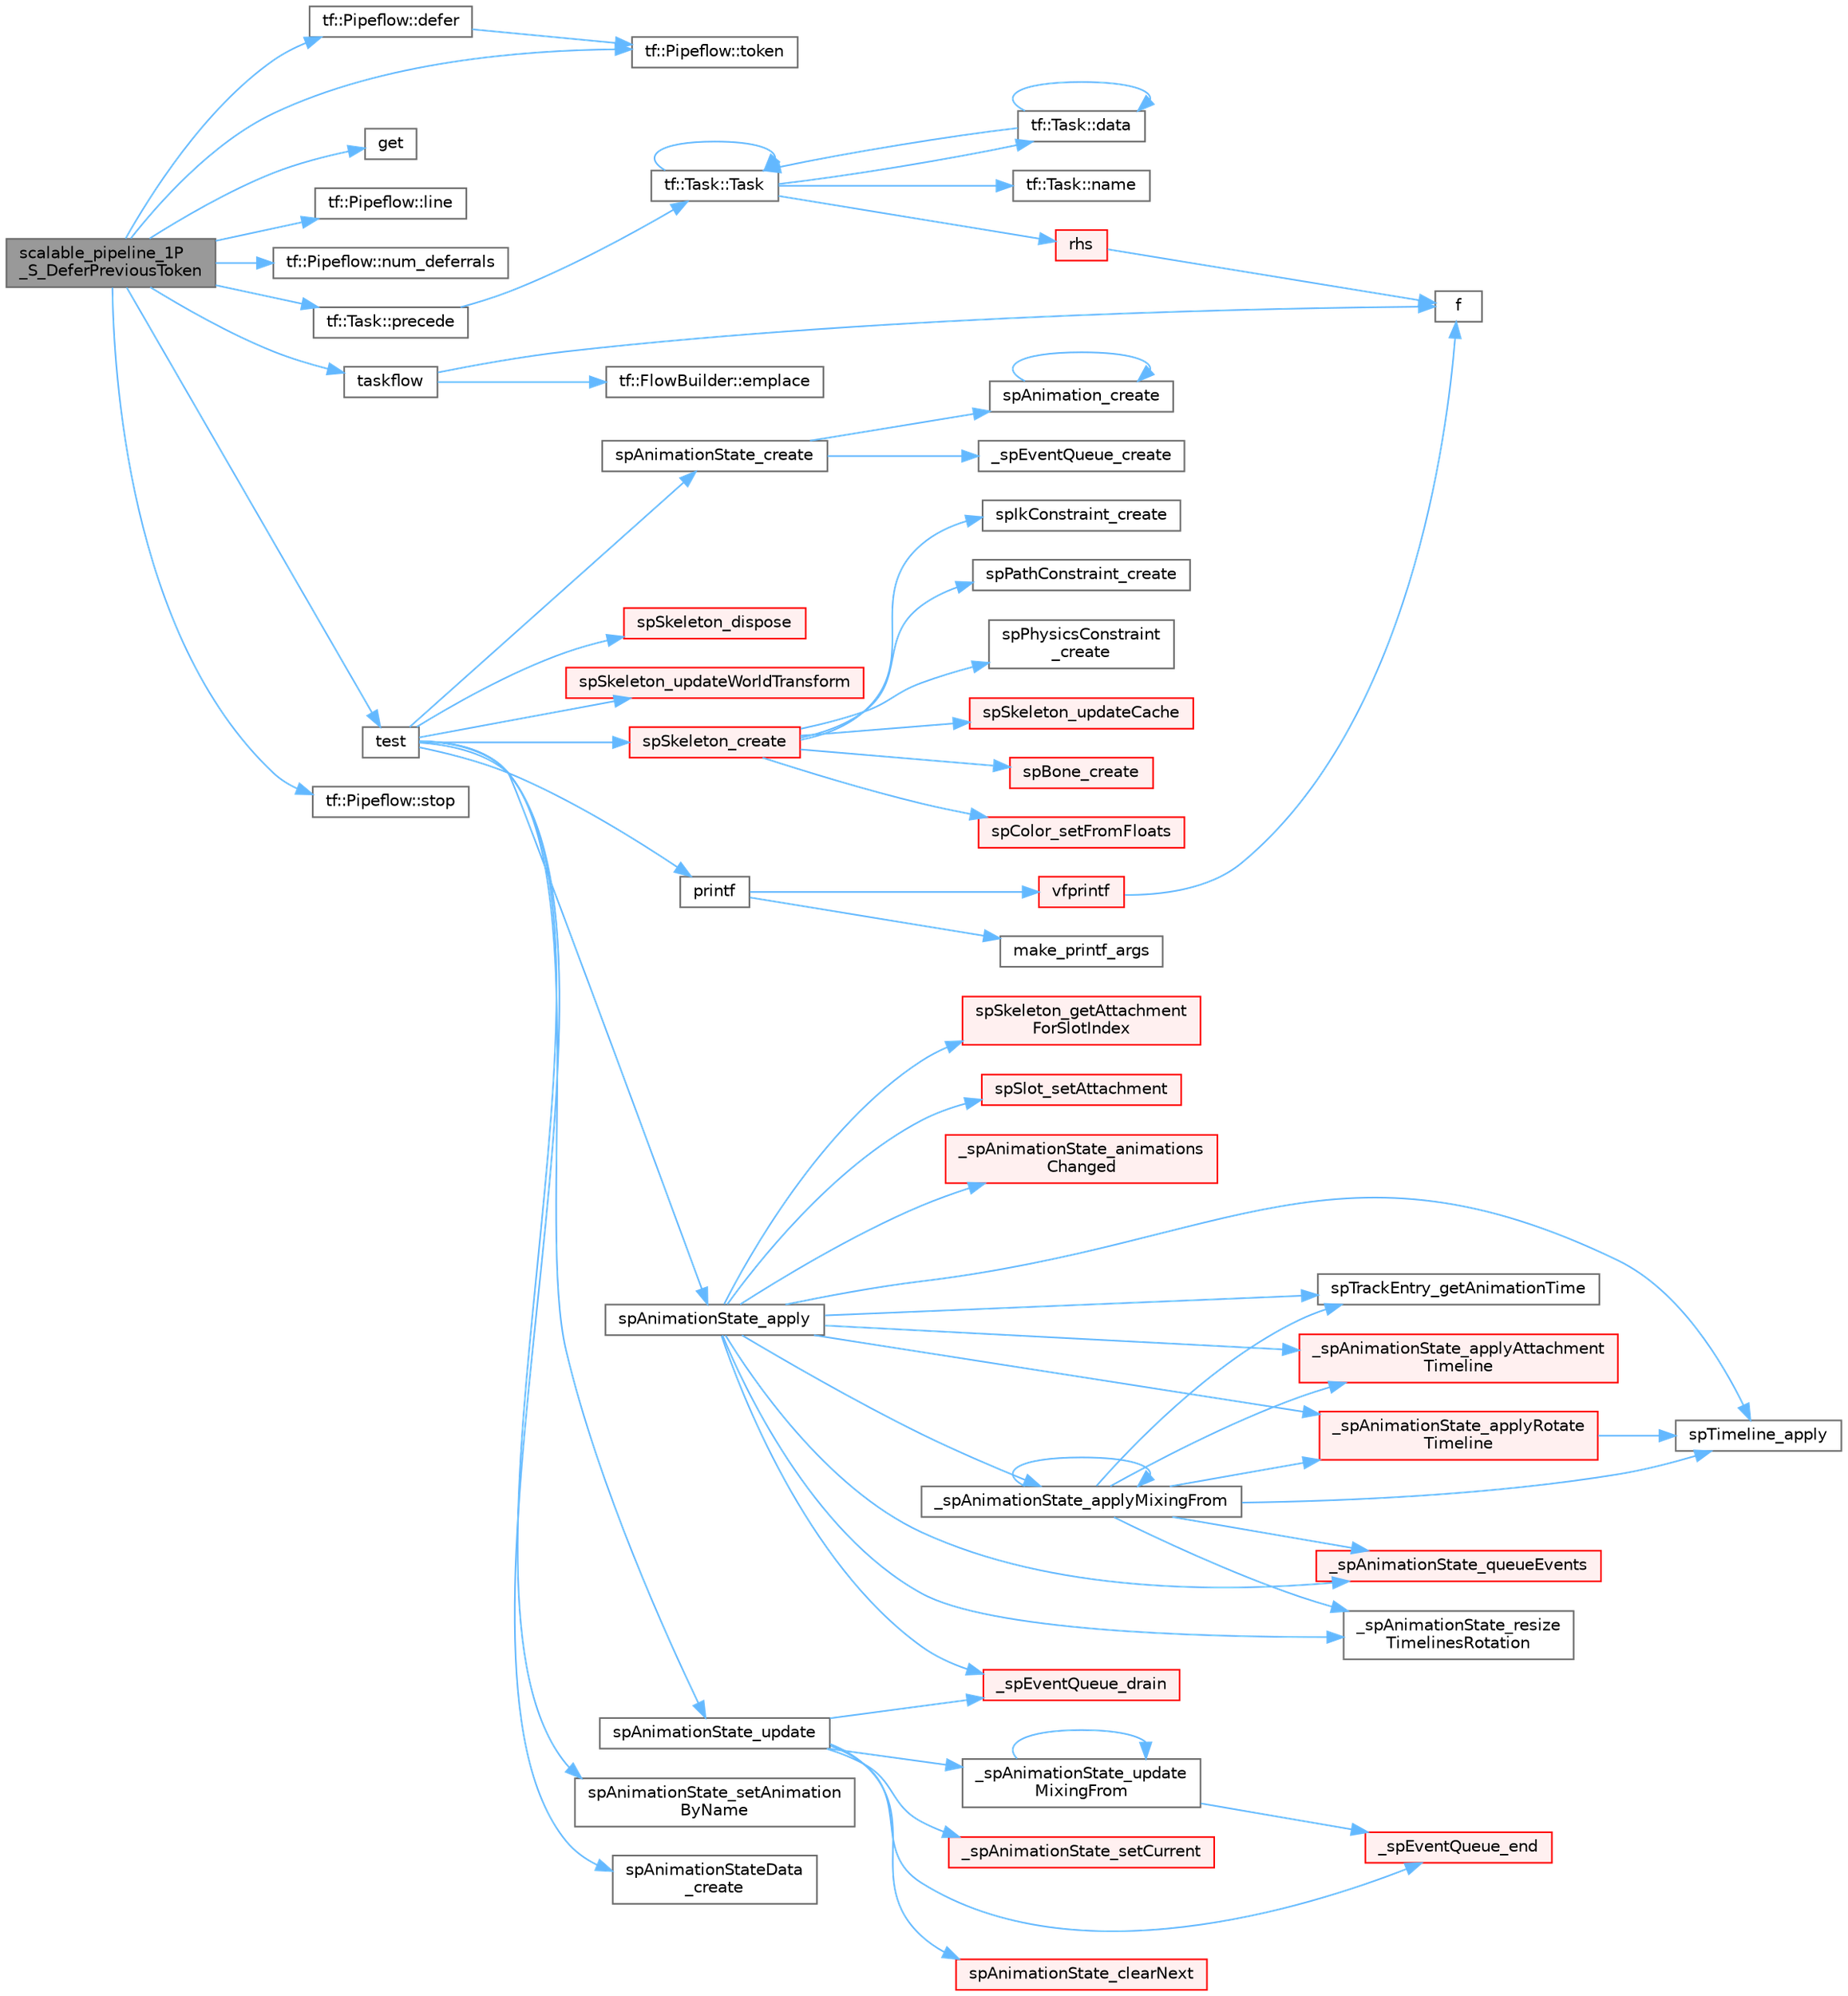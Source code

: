 digraph "scalable_pipeline_1P_S_DeferPreviousToken"
{
 // LATEX_PDF_SIZE
  bgcolor="transparent";
  edge [fontname=Helvetica,fontsize=10,labelfontname=Helvetica,labelfontsize=10];
  node [fontname=Helvetica,fontsize=10,shape=box,height=0.2,width=0.4];
  rankdir="LR";
  Node1 [id="Node000001",label="scalable_pipeline_1P\l_S_DeferPreviousToken",height=0.2,width=0.4,color="gray40", fillcolor="grey60", style="filled", fontcolor="black",tooltip=" "];
  Node1 -> Node2 [id="edge68_Node000001_Node000002",color="steelblue1",style="solid",tooltip=" "];
  Node2 [id="Node000002",label="tf::Pipeflow::defer",height=0.2,width=0.4,color="grey40", fillcolor="white", style="filled",URL="$classtf_1_1_pipeflow.html#a5fbd2326b68a69826423bf0528a7c961",tooltip="pushes token in _dependents"];
  Node2 -> Node3 [id="edge69_Node000002_Node000003",color="steelblue1",style="solid",tooltip=" "];
  Node3 [id="Node000003",label="tf::Pipeflow::token",height=0.2,width=0.4,color="grey40", fillcolor="white", style="filled",URL="$classtf_1_1_pipeflow.html#a295e5d884665c076f4ef5d78139f7c51",tooltip="queries the token identifier"];
  Node1 -> Node4 [id="edge70_Node000001_Node000004",color="steelblue1",style="solid",tooltip=" "];
  Node4 [id="Node000004",label="get",height=0.2,width=0.4,color="grey40", fillcolor="white", style="filled",URL="$stdlist__overload_8cpp.html#a120a90058439faee14791b33f94c0693",tooltip=" "];
  Node1 -> Node5 [id="edge71_Node000001_Node000005",color="steelblue1",style="solid",tooltip=" "];
  Node5 [id="Node000005",label="tf::Pipeflow::line",height=0.2,width=0.4,color="grey40", fillcolor="white", style="filled",URL="$classtf_1_1_pipeflow.html#afee054e6a99965d4b3e36ff903227e6c",tooltip="queries the line identifier of the present token"];
  Node1 -> Node6 [id="edge72_Node000001_Node000006",color="steelblue1",style="solid",tooltip=" "];
  Node6 [id="Node000006",label="tf::Pipeflow::num_deferrals",height=0.2,width=0.4,color="grey40", fillcolor="white", style="filled",URL="$classtf_1_1_pipeflow.html#a2f909c75e15b6bdf83faf2c0b74c7a74",tooltip="queries the number of deferrals"];
  Node1 -> Node7 [id="edge73_Node000001_Node000007",color="steelblue1",style="solid",tooltip=" "];
  Node7 [id="Node000007",label="tf::Task::precede",height=0.2,width=0.4,color="grey40", fillcolor="white", style="filled",URL="$classtf_1_1_task.html#a8c78c453295a553c1c016e4062da8588",tooltip="adds precedence links from this to other tasks"];
  Node7 -> Node8 [id="edge74_Node000007_Node000008",color="steelblue1",style="solid",tooltip=" "];
  Node8 [id="Node000008",label="tf::Task::Task",height=0.2,width=0.4,color="grey40", fillcolor="white", style="filled",URL="$classtf_1_1_task.html#a5ed7ba63e8eeaa0f21fe08c80aa474ba",tooltip="constructs an empty task"];
  Node8 -> Node9 [id="edge75_Node000008_Node000009",color="steelblue1",style="solid",tooltip=" "];
  Node9 [id="Node000009",label="tf::Task::data",height=0.2,width=0.4,color="grey40", fillcolor="white", style="filled",URL="$classtf_1_1_task.html#afd82ab6d6518d1142a72c4d2c97ff114",tooltip="assigns pointer to user data"];
  Node9 -> Node9 [id="edge76_Node000009_Node000009",color="steelblue1",style="solid",tooltip=" "];
  Node9 -> Node8 [id="edge77_Node000009_Node000008",color="steelblue1",style="solid",tooltip=" "];
  Node8 -> Node10 [id="edge78_Node000008_Node000010",color="steelblue1",style="solid",tooltip=" "];
  Node10 [id="Node000010",label="tf::Task::name",height=0.2,width=0.4,color="grey40", fillcolor="white", style="filled",URL="$classtf_1_1_task.html#a08ada0425b490997b6ff7f310107e5e3",tooltip="queries the name of the task"];
  Node8 -> Node11 [id="edge79_Node000008_Node000011",color="steelblue1",style="solid",tooltip=" "];
  Node11 [id="Node000011",label="rhs",height=0.2,width=0.4,color="red", fillcolor="#FFF0F0", style="filled",URL="$poisson_8cpp.html#a38c677f5cc4e47bc7505aef707c1bb83",tooltip=" "];
  Node11 -> Node12 [id="edge80_Node000011_Node000012",color="steelblue1",style="solid",tooltip=" "];
  Node12 [id="Node000012",label="f",height=0.2,width=0.4,color="grey40", fillcolor="white", style="filled",URL="$cxx11__tensor__map_8cpp.html#a7f507fea02198f6cb81c86640c7b1a4e",tooltip=" "];
  Node8 -> Node8 [id="edge81_Node000008_Node000008",color="steelblue1",style="solid",tooltip=" "];
  Node1 -> Node16 [id="edge82_Node000001_Node000016",color="steelblue1",style="solid",tooltip=" "];
  Node16 [id="Node000016",label="tf::Pipeflow::stop",height=0.2,width=0.4,color="grey40", fillcolor="white", style="filled",URL="$classtf_1_1_pipeflow.html#a830b7f204cb87fff17e8d424918d9453",tooltip="stops the pipeline scheduling"];
  Node1 -> Node17 [id="edge83_Node000001_Node000017",color="steelblue1",style="solid",tooltip=" "];
  Node17 [id="Node000017",label="taskflow",height=0.2,width=0.4,color="grey40", fillcolor="white", style="filled",URL="$sandbox_2jacobi_2taskflow_8cpp.html#a47af48e377b7c0ac855c12acd5b69b1e",tooltip=" "];
  Node17 -> Node18 [id="edge84_Node000017_Node000018",color="steelblue1",style="solid",tooltip=" "];
  Node18 [id="Node000018",label="tf::FlowBuilder::emplace",height=0.2,width=0.4,color="grey40", fillcolor="white", style="filled",URL="$classtf_1_1_flow_builder.html#a60d7a666cab71ecfa3010b2efb0d6b57",tooltip="creates a static task"];
  Node17 -> Node12 [id="edge85_Node000017_Node000012",color="steelblue1",style="solid",tooltip=" "];
  Node1 -> Node19 [id="edge86_Node000001_Node000019",color="steelblue1",style="solid",tooltip=" "];
  Node19 [id="Node000019",label="test",height=0.2,width=0.4,color="grey40", fillcolor="white", style="filled",URL="$external_2spine-runtimes_2spine-sfml_2c_2example_2main_8cpp.html#aac5f14f710620d78720c06cd063ec0ca",tooltip=" "];
  Node19 -> Node20 [id="edge87_Node000019_Node000020",color="steelblue1",style="solid",tooltip=" "];
  Node20 [id="Node000020",label="printf",height=0.2,width=0.4,color="grey40", fillcolor="white", style="filled",URL="$printf_8h.html#aee3ed3a831f25f07e7be3919fff2203a",tooltip=" "];
  Node20 -> Node21 [id="edge88_Node000020_Node000021",color="steelblue1",style="solid",tooltip=" "];
  Node21 [id="Node000021",label="make_printf_args",height=0.2,width=0.4,color="grey40", fillcolor="white", style="filled",URL="$printf_8h.html#a27dcc0efcda04388971dbea3c875f122",tooltip=" "];
  Node20 -> Node22 [id="edge89_Node000020_Node000022",color="steelblue1",style="solid",tooltip=" "];
  Node22 [id="Node000022",label="vfprintf",height=0.2,width=0.4,color="red", fillcolor="#FFF0F0", style="filled",URL="$printf_8h.html#abb30aad964fc771fb52cf3ad88649df2",tooltip=" "];
  Node22 -> Node12 [id="edge90_Node000022_Node000012",color="steelblue1",style="solid",tooltip=" "];
  Node19 -> Node50 [id="edge91_Node000019_Node000050",color="steelblue1",style="solid",tooltip=" "];
  Node50 [id="Node000050",label="spAnimationState_apply",height=0.2,width=0.4,color="grey40", fillcolor="white", style="filled",URL="$_animation_state_8c.html#a121811397a5e69b5d84b141172a860ad",tooltip=" "];
  Node50 -> Node51 [id="edge92_Node000050_Node000051",color="steelblue1",style="solid",tooltip=" "];
  Node51 [id="Node000051",label="_spAnimationState_animations\lChanged",height=0.2,width=0.4,color="red", fillcolor="#FFF0F0", style="filled",URL="$_animation_state_8c.html#a2e9127da71404d2e7f6715635f59714d",tooltip=" "];
  Node50 -> Node57 [id="edge93_Node000050_Node000057",color="steelblue1",style="solid",tooltip=" "];
  Node57 [id="Node000057",label="_spAnimationState_applyAttachment\lTimeline",height=0.2,width=0.4,color="red", fillcolor="#FFF0F0", style="filled",URL="$_animation_state_8c.html#a552cd264b22c69404ce34e0e773bcaa7",tooltip=" "];
  Node50 -> Node64 [id="edge94_Node000050_Node000064",color="steelblue1",style="solid",tooltip=" "];
  Node64 [id="Node000064",label="_spAnimationState_applyMixingFrom",height=0.2,width=0.4,color="grey40", fillcolor="white", style="filled",URL="$_animation_state_8c.html#ad872d0ff5d38b3ad75d02684ee46e3ef",tooltip=" "];
  Node64 -> Node57 [id="edge95_Node000064_Node000057",color="steelblue1",style="solid",tooltip=" "];
  Node64 -> Node64 [id="edge96_Node000064_Node000064",color="steelblue1",style="solid",tooltip=" "];
  Node64 -> Node65 [id="edge97_Node000064_Node000065",color="steelblue1",style="solid",tooltip=" "];
  Node65 [id="Node000065",label="_spAnimationState_applyRotate\lTimeline",height=0.2,width=0.4,color="red", fillcolor="#FFF0F0", style="filled",URL="$_animation_state_8c.html#a807375db0ba9e1c5a66ba60c03967a16",tooltip=" "];
  Node65 -> Node68 [id="edge98_Node000065_Node000068",color="steelblue1",style="solid",tooltip=" "];
  Node68 [id="Node000068",label="spTimeline_apply",height=0.2,width=0.4,color="grey40", fillcolor="white", style="filled",URL="$_animation_8c.html#a8f8846b1f976e08e2825cd8f2e4fed2a",tooltip=" "];
  Node64 -> Node69 [id="edge99_Node000064_Node000069",color="steelblue1",style="solid",tooltip=" "];
  Node69 [id="Node000069",label="_spAnimationState_queueEvents",height=0.2,width=0.4,color="red", fillcolor="#FFF0F0", style="filled",URL="$_animation_state_8c.html#a03841b3426944328c63e8dc965e5d202",tooltip=" "];
  Node64 -> Node76 [id="edge100_Node000064_Node000076",color="steelblue1",style="solid",tooltip=" "];
  Node76 [id="Node000076",label="_spAnimationState_resize\lTimelinesRotation",height=0.2,width=0.4,color="grey40", fillcolor="white", style="filled",URL="$_animation_state_8c.html#a586eb5371b2ecd094a959fb59981c011",tooltip=" "];
  Node64 -> Node68 [id="edge101_Node000064_Node000068",color="steelblue1",style="solid",tooltip=" "];
  Node64 -> Node77 [id="edge102_Node000064_Node000077",color="steelblue1",style="solid",tooltip=" "];
  Node77 [id="Node000077",label="spTrackEntry_getAnimationTime",height=0.2,width=0.4,color="grey40", fillcolor="white", style="filled",URL="$_animation_state_8c.html#a16e885e6da856346be434e44d94fff4d",tooltip=" "];
  Node50 -> Node65 [id="edge103_Node000050_Node000065",color="steelblue1",style="solid",tooltip=" "];
  Node50 -> Node69 [id="edge104_Node000050_Node000069",color="steelblue1",style="solid",tooltip=" "];
  Node50 -> Node76 [id="edge105_Node000050_Node000076",color="steelblue1",style="solid",tooltip=" "];
  Node50 -> Node78 [id="edge106_Node000050_Node000078",color="steelblue1",style="solid",tooltip=" "];
  Node78 [id="Node000078",label="_spEventQueue_drain",height=0.2,width=0.4,color="red", fillcolor="#FFF0F0", style="filled",URL="$_animation_state_8c.html#a2bb362df65f36453467acd9b360c600d",tooltip=" "];
  Node50 -> Node59 [id="edge107_Node000050_Node000059",color="steelblue1",style="solid",tooltip=" "];
  Node59 [id="Node000059",label="spSkeleton_getAttachment\lForSlotIndex",height=0.2,width=0.4,color="red", fillcolor="#FFF0F0", style="filled",URL="$_skeleton_8c.html#af67b15fea85286452cf9d8741a17b0ed",tooltip=" "];
  Node50 -> Node61 [id="edge108_Node000050_Node000061",color="steelblue1",style="solid",tooltip=" "];
  Node61 [id="Node000061",label="spSlot_setAttachment",height=0.2,width=0.4,color="red", fillcolor="#FFF0F0", style="filled",URL="$_slot_8c.html#a56d5b092e9d5418595813cec61d447cc",tooltip=" "];
  Node50 -> Node68 [id="edge109_Node000050_Node000068",color="steelblue1",style="solid",tooltip=" "];
  Node50 -> Node77 [id="edge110_Node000050_Node000077",color="steelblue1",style="solid",tooltip=" "];
  Node19 -> Node81 [id="edge111_Node000019_Node000081",color="steelblue1",style="solid",tooltip=" "];
  Node81 [id="Node000081",label="spAnimationState_create",height=0.2,width=0.4,color="grey40", fillcolor="white", style="filled",URL="$_animation_state_8c.html#a87beba99c1cc332a37af3d16d15454fd",tooltip=" "];
  Node81 -> Node82 [id="edge112_Node000081_Node000082",color="steelblue1",style="solid",tooltip=" "];
  Node82 [id="Node000082",label="_spEventQueue_create",height=0.2,width=0.4,color="grey40", fillcolor="white", style="filled",URL="$_animation_state_8c.html#a88ef8a5fb0d701a8e462f6963f0592cd",tooltip=" "];
  Node81 -> Node83 [id="edge113_Node000081_Node000083",color="steelblue1",style="solid",tooltip=" "];
  Node83 [id="Node000083",label="spAnimation_create",height=0.2,width=0.4,color="grey40", fillcolor="white", style="filled",URL="$_animation_8c.html#a65727a6d5fed75b3c730b88337a91070",tooltip=" "];
  Node83 -> Node83 [id="edge114_Node000083_Node000083",color="steelblue1",style="solid",tooltip=" "];
  Node19 -> Node84 [id="edge115_Node000019_Node000084",color="steelblue1",style="solid",tooltip=" "];
  Node84 [id="Node000084",label="spAnimationState_setAnimation\lByName",height=0.2,width=0.4,color="grey40", fillcolor="white", style="filled",URL="$spine-c_2include_2spine_2_animation_state_8h.html#a886473af828c2ec1222f62ea8aa5e470",tooltip=" "];
  Node19 -> Node85 [id="edge116_Node000019_Node000085",color="steelblue1",style="solid",tooltip=" "];
  Node85 [id="Node000085",label="spAnimationState_update",height=0.2,width=0.4,color="grey40", fillcolor="white", style="filled",URL="$_animation_state_8c.html#a6e0eaef7d5f047204c709cee9f51ef08",tooltip=" "];
  Node85 -> Node86 [id="edge117_Node000085_Node000086",color="steelblue1",style="solid",tooltip=" "];
  Node86 [id="Node000086",label="_spAnimationState_setCurrent",height=0.2,width=0.4,color="red", fillcolor="#FFF0F0", style="filled",URL="$_animation_state_8c.html#a7fd9c2b5f1e4e7ad96f8483118220e53",tooltip=" "];
  Node85 -> Node90 [id="edge118_Node000085_Node000090",color="steelblue1",style="solid",tooltip=" "];
  Node90 [id="Node000090",label="_spAnimationState_update\lMixingFrom",height=0.2,width=0.4,color="grey40", fillcolor="white", style="filled",URL="$_animation_state_8c.html#a811bfe34d8d6ae14d016aba963f38a5f",tooltip=" "];
  Node90 -> Node90 [id="edge119_Node000090_Node000090",color="steelblue1",style="solid",tooltip=" "];
  Node90 -> Node91 [id="edge120_Node000090_Node000091",color="steelblue1",style="solid",tooltip=" "];
  Node91 [id="Node000091",label="_spEventQueue_end",height=0.2,width=0.4,color="red", fillcolor="#FFF0F0", style="filled",URL="$_animation_state_8c.html#ae86eaf55ad672f17dcb738d9481d7bb9",tooltip=" "];
  Node85 -> Node78 [id="edge121_Node000085_Node000078",color="steelblue1",style="solid",tooltip=" "];
  Node85 -> Node91 [id="edge122_Node000085_Node000091",color="steelblue1",style="solid",tooltip=" "];
  Node85 -> Node92 [id="edge123_Node000085_Node000092",color="steelblue1",style="solid",tooltip=" "];
  Node92 [id="Node000092",label="spAnimationState_clearNext",height=0.2,width=0.4,color="red", fillcolor="#FFF0F0", style="filled",URL="$_animation_state_8c.html#a1116b24b2fd4730966c0c1705f16a515",tooltip=" "];
  Node19 -> Node94 [id="edge124_Node000019_Node000094",color="steelblue1",style="solid",tooltip=" "];
  Node94 [id="Node000094",label="spAnimationStateData\l_create",height=0.2,width=0.4,color="grey40", fillcolor="white", style="filled",URL="$_animation_state_data_8c.html#a8c7606d99b6d3ca45a45f696191e184b",tooltip=" "];
  Node19 -> Node95 [id="edge125_Node000019_Node000095",color="steelblue1",style="solid",tooltip=" "];
  Node95 [id="Node000095",label="spSkeleton_create",height=0.2,width=0.4,color="red", fillcolor="#FFF0F0", style="filled",URL="$_skeleton_8c.html#adafc127ff4d17039cb355ad7941b4687",tooltip=" "];
  Node95 -> Node96 [id="edge126_Node000095_Node000096",color="steelblue1",style="solid",tooltip=" "];
  Node96 [id="Node000096",label="spBone_create",height=0.2,width=0.4,color="red", fillcolor="#FFF0F0", style="filled",URL="$_bone_8c.html#a672c3edad19d7bf482bf13e7f01ee97b",tooltip=" "];
  Node95 -> Node98 [id="edge127_Node000095_Node000098",color="steelblue1",style="solid",tooltip=" "];
  Node98 [id="Node000098",label="spColor_setFromFloats",height=0.2,width=0.4,color="red", fillcolor="#FFF0F0", style="filled",URL="$_color_8c.html#aef2bc0c9016302022f25c89ba5b36a2c",tooltip=" "];
  Node95 -> Node100 [id="edge128_Node000095_Node000100",color="steelblue1",style="solid",tooltip=" "];
  Node100 [id="Node000100",label="spIkConstraint_create",height=0.2,width=0.4,color="grey40", fillcolor="white", style="filled",URL="$spine-c_2include_2spine_2_ik_constraint_8h.html#adc550d0f541e94be4e2d44930dcc8b2e",tooltip=" "];
  Node95 -> Node101 [id="edge129_Node000095_Node000101",color="steelblue1",style="solid",tooltip=" "];
  Node101 [id="Node000101",label="spPathConstraint_create",height=0.2,width=0.4,color="grey40", fillcolor="white", style="filled",URL="$spine-c_2include_2spine_2_path_constraint_8h.html#adcee199676387bd744e4b147c99eb39b",tooltip=" "];
  Node95 -> Node102 [id="edge130_Node000095_Node000102",color="steelblue1",style="solid",tooltip=" "];
  Node102 [id="Node000102",label="spPhysicsConstraint\l_create",height=0.2,width=0.4,color="grey40", fillcolor="white", style="filled",URL="$_physics_constraint_8c.html#a32a2345e660c659a94668d1de4dba981",tooltip=" "];
  Node95 -> Node103 [id="edge131_Node000095_Node000103",color="steelblue1",style="solid",tooltip=" "];
  Node103 [id="Node000103",label="spSkeleton_updateCache",height=0.2,width=0.4,color="red", fillcolor="#FFF0F0", style="filled",URL="$_skeleton_8c.html#a62e01f12f86149c4fed351f27e022c76",tooltip=" "];
  Node19 -> Node118 [id="edge132_Node000019_Node000118",color="steelblue1",style="solid",tooltip=" "];
  Node118 [id="Node000118",label="spSkeleton_dispose",height=0.2,width=0.4,color="red", fillcolor="#FFF0F0", style="filled",URL="$_skeleton_8c.html#a77f856011e09776af5a8d8e45446bc72",tooltip=" "];
  Node19 -> Node125 [id="edge133_Node000019_Node000125",color="steelblue1",style="solid",tooltip=" "];
  Node125 [id="Node000125",label="spSkeleton_updateWorldTransform",height=0.2,width=0.4,color="red", fillcolor="#FFF0F0", style="filled",URL="$_skeleton_8c.html#aacbe2c41263148e0b8e88724bd6e19a8",tooltip=" "];
  Node1 -> Node3 [id="edge134_Node000001_Node000003",color="steelblue1",style="solid",tooltip=" "];
}
